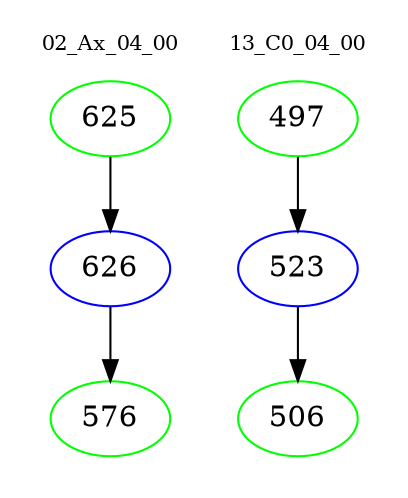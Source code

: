 digraph{
subgraph cluster_0 {
color = white
label = "02_Ax_04_00";
fontsize=10;
T0_625 [label="625", color="green"]
T0_625 -> T0_626 [color="black"]
T0_626 [label="626", color="blue"]
T0_626 -> T0_576 [color="black"]
T0_576 [label="576", color="green"]
}
subgraph cluster_1 {
color = white
label = "13_C0_04_00";
fontsize=10;
T1_497 [label="497", color="green"]
T1_497 -> T1_523 [color="black"]
T1_523 [label="523", color="blue"]
T1_523 -> T1_506 [color="black"]
T1_506 [label="506", color="green"]
}
}
